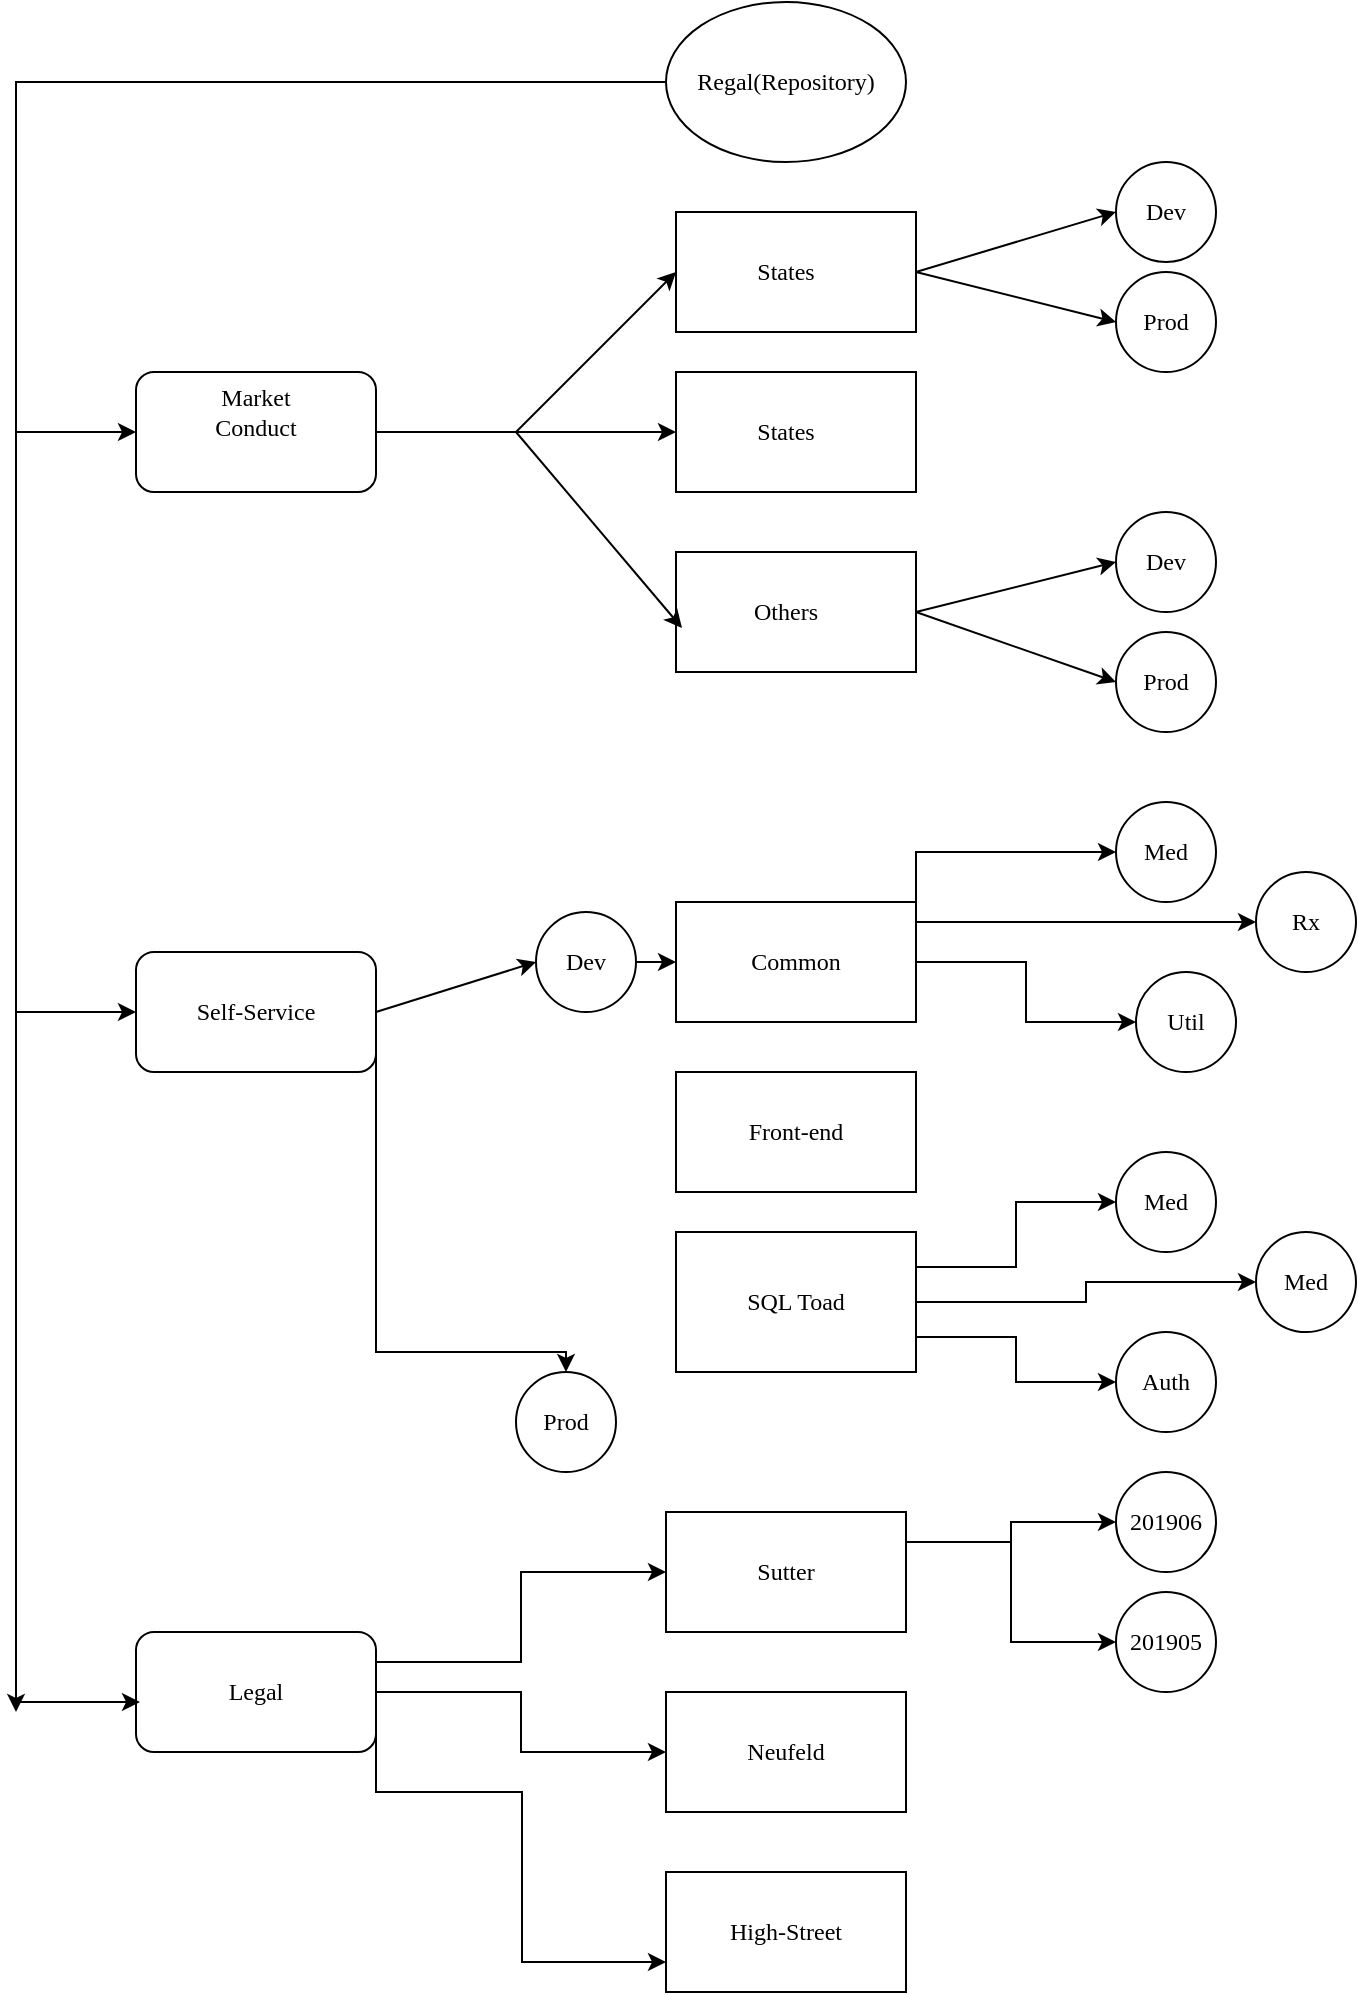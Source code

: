 <mxfile version="11.1.4" type="github"><diagram id="3dKyb03tlItRLOe9R3vY" name="Page-1"><mxGraphModel dx="1422" dy="747" grid="1" gridSize="10" guides="1" tooltips="1" connect="1" arrows="1" fold="1" page="1" pageScale="1" pageWidth="850" pageHeight="1100" math="0" shadow="0"><root><mxCell id="0"/><mxCell id="1" parent="0"/><mxCell id="Bt33CHiPfgAQ-AY7VPH8-2" value="" style="rounded=1;whiteSpace=wrap;html=1;fontFamily=Verdana;" vertex="1" parent="1"><mxGeometry x="100" y="190" width="120" height="60" as="geometry"/></mxCell><mxCell id="Bt33CHiPfgAQ-AY7VPH8-3" value="Market Conduct" style="text;html=1;strokeColor=none;fillColor=none;align=center;verticalAlign=middle;whiteSpace=wrap;rounded=0;fontFamily=Verdana;" vertex="1" parent="1"><mxGeometry x="140" y="200" width="40" height="20" as="geometry"/></mxCell><mxCell id="Bt33CHiPfgAQ-AY7VPH8-4" value="" style="text;html=1;strokeColor=#000000;fillColor=#ffffff;align=center;verticalAlign=middle;whiteSpace=wrap;rounded=0;fontFamily=Verdana;fontSize=12;fontColor=#000000;" vertex="1" parent="1"><mxGeometry x="370" y="110" width="120" height="60" as="geometry"/></mxCell><mxCell id="Bt33CHiPfgAQ-AY7VPH8-5" value="States" style="text;html=1;strokeColor=none;fillColor=none;align=center;verticalAlign=middle;whiteSpace=wrap;rounded=0;fontFamily=Verdana;" vertex="1" parent="1"><mxGeometry x="405" y="130" width="40" height="20" as="geometry"/></mxCell><mxCell id="Bt33CHiPfgAQ-AY7VPH8-6" value="" style="text;html=1;strokeColor=#000000;fillColor=#ffffff;align=center;verticalAlign=middle;whiteSpace=wrap;rounded=0;fontFamily=Verdana;fontSize=12;fontColor=#000000;" vertex="1" parent="1"><mxGeometry x="370" y="190" width="120" height="60" as="geometry"/></mxCell><mxCell id="Bt33CHiPfgAQ-AY7VPH8-7" value="States" style="text;html=1;strokeColor=none;fillColor=none;align=center;verticalAlign=middle;whiteSpace=wrap;rounded=0;fontFamily=Verdana;" vertex="1" parent="1"><mxGeometry x="390" y="280" width="40" height="20" as="geometry"/></mxCell><mxCell id="Bt33CHiPfgAQ-AY7VPH8-8" value="" style="text;html=1;strokeColor=#000000;fillColor=#ffffff;align=center;verticalAlign=middle;whiteSpace=wrap;rounded=0;fontFamily=Verdana;fontSize=12;fontColor=#000000;" vertex="1" parent="1"><mxGeometry x="370" y="280" width="120" height="60" as="geometry"/></mxCell><mxCell id="Bt33CHiPfgAQ-AY7VPH8-9" value="States" style="text;html=1;strokeColor=none;fillColor=none;align=center;verticalAlign=middle;whiteSpace=wrap;rounded=0;fontFamily=Verdana;" vertex="1" parent="1"><mxGeometry x="405" y="210" width="40" height="20" as="geometry"/></mxCell><mxCell id="Bt33CHiPfgAQ-AY7VPH8-10" value="Others" style="text;html=1;strokeColor=none;fillColor=none;align=center;verticalAlign=middle;whiteSpace=wrap;rounded=0;fontFamily=Verdana;" vertex="1" parent="1"><mxGeometry x="405" y="300" width="40" height="20" as="geometry"/></mxCell><mxCell id="Bt33CHiPfgAQ-AY7VPH8-11" value="Dev" style="ellipse;whiteSpace=wrap;html=1;aspect=fixed;fontFamily=Verdana;" vertex="1" parent="1"><mxGeometry x="590" y="85" width="50" height="50" as="geometry"/></mxCell><mxCell id="Bt33CHiPfgAQ-AY7VPH8-14" value="Prod" style="ellipse;whiteSpace=wrap;html=1;aspect=fixed;fontFamily=Verdana;" vertex="1" parent="1"><mxGeometry x="590" y="140" width="50" height="50" as="geometry"/></mxCell><mxCell id="Bt33CHiPfgAQ-AY7VPH8-15" value="Dev" style="ellipse;whiteSpace=wrap;html=1;aspect=fixed;fontFamily=Verdana;" vertex="1" parent="1"><mxGeometry x="590" y="260" width="50" height="50" as="geometry"/></mxCell><mxCell id="Bt33CHiPfgAQ-AY7VPH8-17" value="Prod" style="ellipse;whiteSpace=wrap;html=1;aspect=fixed;fontFamily=Verdana;" vertex="1" parent="1"><mxGeometry x="590" y="320" width="50" height="50" as="geometry"/></mxCell><mxCell id="Bt33CHiPfgAQ-AY7VPH8-24" value="" style="endArrow=classic;html=1;fontFamily=Verdana;exitX=1;exitY=0.5;exitDx=0;exitDy=0;entryX=0;entryY=0.5;entryDx=0;entryDy=0;" edge="1" parent="1" source="Bt33CHiPfgAQ-AY7VPH8-2" target="Bt33CHiPfgAQ-AY7VPH8-6"><mxGeometry width="50" height="50" relative="1" as="geometry"><mxPoint x="100" y="440" as="sourcePoint"/><mxPoint x="150" y="390" as="targetPoint"/><Array as="points"><mxPoint x="300" y="220"/></Array></mxGeometry></mxCell><mxCell id="Bt33CHiPfgAQ-AY7VPH8-28" value="" style="endArrow=classic;html=1;fontFamily=Verdana;entryX=0.025;entryY=0.633;entryDx=0;entryDy=0;entryPerimeter=0;" edge="1" parent="1" target="Bt33CHiPfgAQ-AY7VPH8-8"><mxGeometry width="50" height="50" relative="1" as="geometry"><mxPoint x="290" y="220" as="sourcePoint"/><mxPoint x="290" y="330" as="targetPoint"/></mxGeometry></mxCell><mxCell id="Bt33CHiPfgAQ-AY7VPH8-29" value="" style="endArrow=classic;html=1;fontFamily=Verdana;entryX=0;entryY=0.5;entryDx=0;entryDy=0;" edge="1" parent="1" target="Bt33CHiPfgAQ-AY7VPH8-4"><mxGeometry width="50" height="50" relative="1" as="geometry"><mxPoint x="290" y="220" as="sourcePoint"/><mxPoint x="383" y="327.98" as="targetPoint"/></mxGeometry></mxCell><mxCell id="Bt33CHiPfgAQ-AY7VPH8-30" value="" style="endArrow=classic;html=1;fontFamily=Verdana;" edge="1" parent="1"><mxGeometry width="50" height="50" relative="1" as="geometry"><mxPoint x="490" y="140" as="sourcePoint"/><mxPoint x="590" y="110" as="targetPoint"/></mxGeometry></mxCell><mxCell id="Bt33CHiPfgAQ-AY7VPH8-33" value="" style="endArrow=classic;html=1;fontFamily=Verdana;entryX=0;entryY=0.5;entryDx=0;entryDy=0;" edge="1" parent="1" target="Bt33CHiPfgAQ-AY7VPH8-14"><mxGeometry width="50" height="50" relative="1" as="geometry"><mxPoint x="490" y="140" as="sourcePoint"/><mxPoint x="597" y="129" as="targetPoint"/></mxGeometry></mxCell><mxCell id="Bt33CHiPfgAQ-AY7VPH8-35" value="" style="endArrow=classic;html=1;fontFamily=Verdana;entryX=0;entryY=0.5;entryDx=0;entryDy=0;exitX=1;exitY=0.5;exitDx=0;exitDy=0;" edge="1" parent="1" source="Bt33CHiPfgAQ-AY7VPH8-8" target="Bt33CHiPfgAQ-AY7VPH8-15"><mxGeometry width="50" height="50" relative="1" as="geometry"><mxPoint x="100" y="440" as="sourcePoint"/><mxPoint x="150" y="390" as="targetPoint"/></mxGeometry></mxCell><mxCell id="Bt33CHiPfgAQ-AY7VPH8-36" value="" style="endArrow=classic;html=1;fontFamily=Verdana;entryX=0;entryY=0.5;entryDx=0;entryDy=0;" edge="1" parent="1" target="Bt33CHiPfgAQ-AY7VPH8-17"><mxGeometry width="50" height="50" relative="1" as="geometry"><mxPoint x="490" y="310" as="sourcePoint"/><mxPoint x="150" y="390" as="targetPoint"/></mxGeometry></mxCell><mxCell id="Bt33CHiPfgAQ-AY7VPH8-64" style="edgeStyle=orthogonalEdgeStyle;rounded=0;orthogonalLoop=1;jettySize=auto;html=1;exitX=1;exitY=0.75;exitDx=0;exitDy=0;fontFamily=Verdana;" edge="1" parent="1" source="Bt33CHiPfgAQ-AY7VPH8-39" target="Bt33CHiPfgAQ-AY7VPH8-62"><mxGeometry relative="1" as="geometry"><Array as="points"><mxPoint x="220" y="680"/><mxPoint x="315" y="680"/></Array></mxGeometry></mxCell><mxCell id="Bt33CHiPfgAQ-AY7VPH8-39" value="Self-Service" style="rounded=1;whiteSpace=wrap;html=1;fontFamily=Verdana;" vertex="1" parent="1"><mxGeometry x="100" y="480" width="120" height="60" as="geometry"/></mxCell><mxCell id="Bt33CHiPfgAQ-AY7VPH8-40" value="" style="endArrow=classic;html=1;fontFamily=Verdana;exitX=1;exitY=0.5;exitDx=0;exitDy=0;entryX=0;entryY=0.5;entryDx=0;entryDy=0;" edge="1" parent="1" source="Bt33CHiPfgAQ-AY7VPH8-39" target="Bt33CHiPfgAQ-AY7VPH8-41"><mxGeometry width="50" height="50" relative="1" as="geometry"><mxPoint x="220" y="509.5" as="sourcePoint"/><mxPoint x="370" y="509.5" as="targetPoint"/><Array as="points"/></mxGeometry></mxCell><mxCell id="Bt33CHiPfgAQ-AY7VPH8-43" style="edgeStyle=orthogonalEdgeStyle;rounded=0;orthogonalLoop=1;jettySize=auto;html=1;exitX=1;exitY=0.5;exitDx=0;exitDy=0;entryX=0;entryY=0.5;entryDx=0;entryDy=0;fontFamily=Verdana;" edge="1" parent="1" source="Bt33CHiPfgAQ-AY7VPH8-41" target="Bt33CHiPfgAQ-AY7VPH8-42"><mxGeometry relative="1" as="geometry"/></mxCell><mxCell id="Bt33CHiPfgAQ-AY7VPH8-41" value="Dev" style="ellipse;whiteSpace=wrap;html=1;aspect=fixed;fontFamily=Verdana;" vertex="1" parent="1"><mxGeometry x="300" y="460" width="50" height="50" as="geometry"/></mxCell><mxCell id="Bt33CHiPfgAQ-AY7VPH8-54" style="edgeStyle=orthogonalEdgeStyle;rounded=0;orthogonalLoop=1;jettySize=auto;html=1;exitX=1;exitY=0.5;exitDx=0;exitDy=0;entryX=0;entryY=0.5;entryDx=0;entryDy=0;fontFamily=Verdana;" edge="1" parent="1" source="Bt33CHiPfgAQ-AY7VPH8-42" target="Bt33CHiPfgAQ-AY7VPH8-46"><mxGeometry relative="1" as="geometry"><Array as="points"><mxPoint x="490" y="430"/></Array></mxGeometry></mxCell><mxCell id="Bt33CHiPfgAQ-AY7VPH8-55" style="edgeStyle=orthogonalEdgeStyle;rounded=0;orthogonalLoop=1;jettySize=auto;html=1;exitX=1;exitY=0.5;exitDx=0;exitDy=0;entryX=0;entryY=0.5;entryDx=0;entryDy=0;fontFamily=Verdana;" edge="1" parent="1" source="Bt33CHiPfgAQ-AY7VPH8-42" target="Bt33CHiPfgAQ-AY7VPH8-47"><mxGeometry relative="1" as="geometry"><Array as="points"><mxPoint x="490" y="465"/></Array></mxGeometry></mxCell><mxCell id="Bt33CHiPfgAQ-AY7VPH8-58" style="edgeStyle=orthogonalEdgeStyle;rounded=0;orthogonalLoop=1;jettySize=auto;html=1;exitX=1;exitY=0.5;exitDx=0;exitDy=0;entryX=0;entryY=0.5;entryDx=0;entryDy=0;fontFamily=Verdana;" edge="1" parent="1" source="Bt33CHiPfgAQ-AY7VPH8-42" target="Bt33CHiPfgAQ-AY7VPH8-48"><mxGeometry relative="1" as="geometry"/></mxCell><mxCell id="Bt33CHiPfgAQ-AY7VPH8-42" value="Common" style="text;html=1;strokeColor=#000000;fillColor=#ffffff;align=center;verticalAlign=middle;whiteSpace=wrap;rounded=0;fontFamily=Verdana;fontSize=12;fontColor=#000000;" vertex="1" parent="1"><mxGeometry x="370" y="455" width="120" height="60" as="geometry"/></mxCell><mxCell id="Bt33CHiPfgAQ-AY7VPH8-44" value="Front-end" style="text;html=1;strokeColor=#000000;fillColor=#ffffff;align=center;verticalAlign=middle;whiteSpace=wrap;rounded=0;fontFamily=Verdana;fontSize=12;fontColor=#000000;" vertex="1" parent="1"><mxGeometry x="370" y="540" width="120" height="60" as="geometry"/></mxCell><mxCell id="Bt33CHiPfgAQ-AY7VPH8-59" style="edgeStyle=orthogonalEdgeStyle;rounded=0;orthogonalLoop=1;jettySize=auto;html=1;exitX=1;exitY=0.25;exitDx=0;exitDy=0;entryX=0;entryY=0.5;entryDx=0;entryDy=0;fontFamily=Verdana;" edge="1" parent="1" source="Bt33CHiPfgAQ-AY7VPH8-45" target="Bt33CHiPfgAQ-AY7VPH8-50"><mxGeometry relative="1" as="geometry"/></mxCell><mxCell id="Bt33CHiPfgAQ-AY7VPH8-60" style="edgeStyle=orthogonalEdgeStyle;rounded=0;orthogonalLoop=1;jettySize=auto;html=1;entryX=0;entryY=0.5;entryDx=0;entryDy=0;fontFamily=Verdana;" edge="1" parent="1" source="Bt33CHiPfgAQ-AY7VPH8-45" target="Bt33CHiPfgAQ-AY7VPH8-51"><mxGeometry relative="1" as="geometry"/></mxCell><mxCell id="Bt33CHiPfgAQ-AY7VPH8-61" style="edgeStyle=orthogonalEdgeStyle;rounded=0;orthogonalLoop=1;jettySize=auto;html=1;exitX=1;exitY=0.75;exitDx=0;exitDy=0;entryX=0;entryY=0.5;entryDx=0;entryDy=0;fontFamily=Verdana;" edge="1" parent="1" source="Bt33CHiPfgAQ-AY7VPH8-45" target="Bt33CHiPfgAQ-AY7VPH8-52"><mxGeometry relative="1" as="geometry"/></mxCell><mxCell id="Bt33CHiPfgAQ-AY7VPH8-45" value="SQL Toad" style="text;html=1;strokeColor=#000000;fillColor=#ffffff;align=center;verticalAlign=middle;whiteSpace=wrap;rounded=0;fontFamily=Verdana;fontSize=12;fontColor=#000000;" vertex="1" parent="1"><mxGeometry x="370" y="620" width="120" height="70" as="geometry"/></mxCell><mxCell id="Bt33CHiPfgAQ-AY7VPH8-46" value="Med" style="ellipse;whiteSpace=wrap;html=1;aspect=fixed;fontFamily=Verdana;" vertex="1" parent="1"><mxGeometry x="590" y="405" width="50" height="50" as="geometry"/></mxCell><mxCell id="Bt33CHiPfgAQ-AY7VPH8-47" value="Rx" style="ellipse;whiteSpace=wrap;html=1;aspect=fixed;fontFamily=Verdana;" vertex="1" parent="1"><mxGeometry x="660" y="440" width="50" height="50" as="geometry"/></mxCell><mxCell id="Bt33CHiPfgAQ-AY7VPH8-48" value="Util" style="ellipse;whiteSpace=wrap;html=1;aspect=fixed;fontFamily=Verdana;" vertex="1" parent="1"><mxGeometry x="600" y="490" width="50" height="50" as="geometry"/></mxCell><mxCell id="Bt33CHiPfgAQ-AY7VPH8-50" value="Med" style="ellipse;whiteSpace=wrap;html=1;aspect=fixed;fontFamily=Verdana;" vertex="1" parent="1"><mxGeometry x="590" y="580" width="50" height="50" as="geometry"/></mxCell><mxCell id="Bt33CHiPfgAQ-AY7VPH8-51" value="Med" style="ellipse;whiteSpace=wrap;html=1;aspect=fixed;fontFamily=Verdana;" vertex="1" parent="1"><mxGeometry x="660" y="620" width="50" height="50" as="geometry"/></mxCell><mxCell id="Bt33CHiPfgAQ-AY7VPH8-52" value="Auth" style="ellipse;whiteSpace=wrap;html=1;aspect=fixed;fontFamily=Verdana;" vertex="1" parent="1"><mxGeometry x="590" y="670" width="50" height="50" as="geometry"/></mxCell><mxCell id="Bt33CHiPfgAQ-AY7VPH8-62" value="Prod" style="ellipse;whiteSpace=wrap;html=1;aspect=fixed;fontFamily=Verdana;" vertex="1" parent="1"><mxGeometry x="290" y="690" width="50" height="50" as="geometry"/></mxCell><mxCell id="Bt33CHiPfgAQ-AY7VPH8-68" style="edgeStyle=orthogonalEdgeStyle;rounded=0;orthogonalLoop=1;jettySize=auto;html=1;exitX=1;exitY=0.25;exitDx=0;exitDy=0;entryX=0;entryY=0.5;entryDx=0;entryDy=0;fontFamily=Verdana;" edge="1" parent="1" source="Bt33CHiPfgAQ-AY7VPH8-63" target="Bt33CHiPfgAQ-AY7VPH8-65"><mxGeometry relative="1" as="geometry"/></mxCell><mxCell id="Bt33CHiPfgAQ-AY7VPH8-69" style="edgeStyle=orthogonalEdgeStyle;rounded=0;orthogonalLoop=1;jettySize=auto;html=1;exitX=1;exitY=0.5;exitDx=0;exitDy=0;entryX=0;entryY=0.5;entryDx=0;entryDy=0;fontFamily=Verdana;" edge="1" parent="1" source="Bt33CHiPfgAQ-AY7VPH8-63" target="Bt33CHiPfgAQ-AY7VPH8-66"><mxGeometry relative="1" as="geometry"/></mxCell><mxCell id="Bt33CHiPfgAQ-AY7VPH8-71" style="edgeStyle=orthogonalEdgeStyle;rounded=0;orthogonalLoop=1;jettySize=auto;html=1;exitX=1;exitY=0.75;exitDx=0;exitDy=0;entryX=0;entryY=0.75;entryDx=0;entryDy=0;fontFamily=Verdana;" edge="1" parent="1" source="Bt33CHiPfgAQ-AY7VPH8-63" target="Bt33CHiPfgAQ-AY7VPH8-67"><mxGeometry relative="1" as="geometry"><Array as="points"><mxPoint x="220" y="900"/><mxPoint x="293" y="900"/><mxPoint x="293" y="985"/></Array></mxGeometry></mxCell><mxCell id="Bt33CHiPfgAQ-AY7VPH8-63" value="Legal" style="rounded=1;whiteSpace=wrap;html=1;fontFamily=Verdana;" vertex="1" parent="1"><mxGeometry x="100" y="820" width="120" height="60" as="geometry"/></mxCell><mxCell id="Bt33CHiPfgAQ-AY7VPH8-78" style="edgeStyle=orthogonalEdgeStyle;rounded=0;orthogonalLoop=1;jettySize=auto;html=1;exitX=1;exitY=0.25;exitDx=0;exitDy=0;entryX=0;entryY=0.5;entryDx=0;entryDy=0;fontFamily=Verdana;" edge="1" parent="1" source="Bt33CHiPfgAQ-AY7VPH8-65" target="Bt33CHiPfgAQ-AY7VPH8-72"><mxGeometry relative="1" as="geometry"/></mxCell><mxCell id="Bt33CHiPfgAQ-AY7VPH8-79" style="edgeStyle=orthogonalEdgeStyle;rounded=0;orthogonalLoop=1;jettySize=auto;html=1;exitX=1;exitY=0.25;exitDx=0;exitDy=0;entryX=0;entryY=0.5;entryDx=0;entryDy=0;fontFamily=Verdana;" edge="1" parent="1" source="Bt33CHiPfgAQ-AY7VPH8-65" target="Bt33CHiPfgAQ-AY7VPH8-74"><mxGeometry relative="1" as="geometry"/></mxCell><mxCell id="Bt33CHiPfgAQ-AY7VPH8-65" value="Sutter" style="text;html=1;strokeColor=#000000;fillColor=#ffffff;align=center;verticalAlign=middle;whiteSpace=wrap;rounded=0;fontFamily=Verdana;fontSize=12;fontColor=#000000;" vertex="1" parent="1"><mxGeometry x="365" y="760" width="120" height="60" as="geometry"/></mxCell><mxCell id="Bt33CHiPfgAQ-AY7VPH8-66" value="Neufeld" style="text;html=1;strokeColor=#000000;fillColor=#ffffff;align=center;verticalAlign=middle;whiteSpace=wrap;rounded=0;fontFamily=Verdana;fontSize=12;fontColor=#000000;" vertex="1" parent="1"><mxGeometry x="365" y="850" width="120" height="60" as="geometry"/></mxCell><mxCell id="Bt33CHiPfgAQ-AY7VPH8-67" value="High-Street" style="text;html=1;strokeColor=#000000;fillColor=#ffffff;align=center;verticalAlign=middle;whiteSpace=wrap;rounded=0;fontFamily=Verdana;fontSize=12;fontColor=#000000;" vertex="1" parent="1"><mxGeometry x="365" y="940" width="120" height="60" as="geometry"/></mxCell><mxCell id="Bt33CHiPfgAQ-AY7VPH8-72" value="201906" style="ellipse;whiteSpace=wrap;html=1;aspect=fixed;fontFamily=Verdana;" vertex="1" parent="1"><mxGeometry x="590" y="740" width="50" height="50" as="geometry"/></mxCell><mxCell id="Bt33CHiPfgAQ-AY7VPH8-74" value="201905" style="ellipse;whiteSpace=wrap;html=1;aspect=fixed;fontFamily=Verdana;" vertex="1" parent="1"><mxGeometry x="590" y="800" width="50" height="50" as="geometry"/></mxCell><mxCell id="Bt33CHiPfgAQ-AY7VPH8-81" style="edgeStyle=orthogonalEdgeStyle;rounded=0;orthogonalLoop=1;jettySize=auto;html=1;exitX=0;exitY=0.5;exitDx=0;exitDy=0;fontFamily=Verdana;" edge="1" parent="1" source="Bt33CHiPfgAQ-AY7VPH8-80"><mxGeometry relative="1" as="geometry"><mxPoint x="40" y="860" as="targetPoint"/><Array as="points"><mxPoint x="40" y="45"/></Array></mxGeometry></mxCell><mxCell id="Bt33CHiPfgAQ-AY7VPH8-80" value="Regal(Repository)" style="ellipse;whiteSpace=wrap;html=1;rounded=1;fontFamily=Verdana;" vertex="1" parent="1"><mxGeometry x="365" y="5" width="120" height="80" as="geometry"/></mxCell><mxCell id="Bt33CHiPfgAQ-AY7VPH8-82" value="" style="endArrow=classic;html=1;fontFamily=Verdana;" edge="1" parent="1"><mxGeometry width="50" height="50" relative="1" as="geometry"><mxPoint x="40" y="855" as="sourcePoint"/><mxPoint x="102" y="855" as="targetPoint"/></mxGeometry></mxCell><mxCell id="Bt33CHiPfgAQ-AY7VPH8-83" value="" style="endArrow=classic;html=1;fontFamily=Verdana;entryX=0;entryY=0.5;entryDx=0;entryDy=0;" edge="1" parent="1" target="Bt33CHiPfgAQ-AY7VPH8-39"><mxGeometry width="50" height="50" relative="1" as="geometry"><mxPoint x="40" y="510" as="sourcePoint"/><mxPoint x="80" y="590" as="targetPoint"/></mxGeometry></mxCell><mxCell id="Bt33CHiPfgAQ-AY7VPH8-86" value="" style="endArrow=classic;html=1;fontFamily=Verdana;entryX=0;entryY=0.5;entryDx=0;entryDy=0;" edge="1" parent="1" target="Bt33CHiPfgAQ-AY7VPH8-2"><mxGeometry width="50" height="50" relative="1" as="geometry"><mxPoint x="40" y="220" as="sourcePoint"/><mxPoint x="110" y="330" as="targetPoint"/><Array as="points"/></mxGeometry></mxCell></root></mxGraphModel></diagram></mxfile>